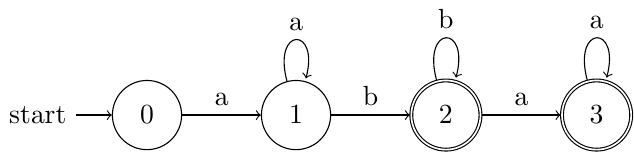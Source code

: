 \documentclass[tikz]{standalone}
\usetikzlibrary{arrows, automata, calc, positioning}
\newcommand{\emptystring}{\ensuremath{\varepsilon}}
\begin{document}
\begin{tikzpicture}
    \node[state, initial] (0) at (0,0) {0};
    \node[state] (1) [right=of 0] {1};
    \node[state,accepting] (2) [right=of 1] {2};
    \node[state,accepting] (3) [right=of 2] {3};

    \path[->]
        (0) edge node [above] {a} (1)
        (1) edge [loop above] node [above] {a} (1)
        (1) edge node [above] {b} (2)
        (2) edge [loop above] node [above] {b} (2)
        (2) edge node [above] {a} (3)
        (3) edge [loop above] node [above] {a} (3);
\end{tikzpicture}
\end{document}
